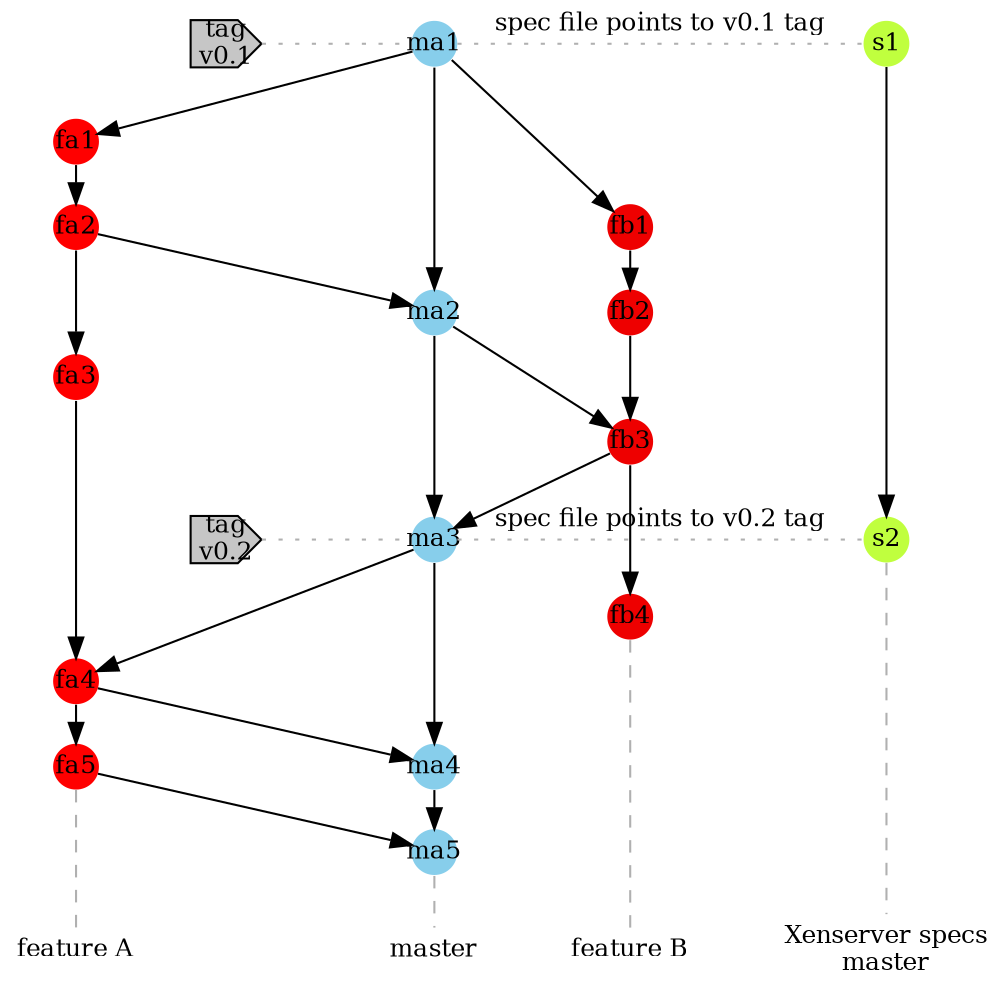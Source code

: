 strict digraph g{
rankdir="TB";
nodesep=0.5;
ranksep=0.25;
splines=line;
forcelabels=false;

// general
node [style=filled, color="black", fontcolor="black", font="Consolas", fontsize="12pt"];
edge [style=filled, color="black", fontcolor="black", font="Consolas", fontsize="12pt"];

// branch names
node [fixedsize=false, penwidth=0, fillcolor=none, shape=none, width=0, height=0, margin="0.05"];
subgraph {
    rank=same;
    specs [label="Xenserver specs\nmaster", group="specs"];
    master [label="master", group="master"];
    featA [label="feature A", group="featA"];
    featB [label="feature B", group="featB"];
}
// tags
node [shape=cds, fixedsize=false, fillcolor="#C6C6C6", penwidth=1]
t1 [label="tag\nv0.1"]
t2 [label="tag\nv0.2"]
// graph
node [width=0.3, height=0.3, fixedsize=true, shape=circle,penwidth=0]

//specs
node  [group="specs", fillcolor="olivedrab1"];
s1 [label="s1"];
s2 [label="s2"];
s1 -> s2;
s2 -> specs [color="#b0b0b0", style=dashed, arrowhead=none ];


node  [group="master", fillcolor="skyblue"];
ma1 [label="ma1"];
ma2 [label="ma2"];
ma3 [label="ma3"];
ma4 [label="ma4"];
ma5 [label="ma5"];
ma1 -> ma2 -> ma3 -> ma4 -> ma5;
ma5 -> master [color="#b0b0b0", style=dashed, arrowhead=none ];

node  [group="featA", fillcolor="red"];
fa1 [label="fa1"];
fa2 [label="fa2"];
fa3 [label="fa3"];
fa4 [label="fa4"];
fa5 [label="fa5"];
fa1 -> fa2 -> fa3 -> fa4 -> fa5;
fa5 -> featA [color="#b0b0b0", style=dashed, arrowhead=none ];

node  [group="featB", fillcolor="red2"];
fb1 [label="fb1"];
fb2 [label="fb2"];
fb3 [label="fb3"];
fb4 [label="fb4"];
fb1 -> fb2 -> fb3 -> fb4;
fb4 -> featB [color="#b0b0b0", style=dashed, arrowhead=none ];

//Feature A merge
ma1 -> fa1;
fa2 -> ma2;
fa4 -> ma4;
fa5 -> ma5;
//Feature B merge
fb3 -> ma3;
ma2 -> fb3;
ma3 -> fa4;
ma1 -> fb1;
// tags connections
//edge [color="#b0b0b0", style=dotted, len=0.3, arrowhead=none, penwidth=1];
edge [color="#b0b0b0", style=dotted, arrowhead=none, penwidth=1];
subgraph  {
    rank="same";
    t1 -> ma1;
    ma1 -> s1 [label="spec file points to v0.1 tag"];
}
subgraph  {
    rank="same";
    t2 -> ma3 ;
    ma3 -> s2 [label="spec file points to v0.2 tag"];
}
}
